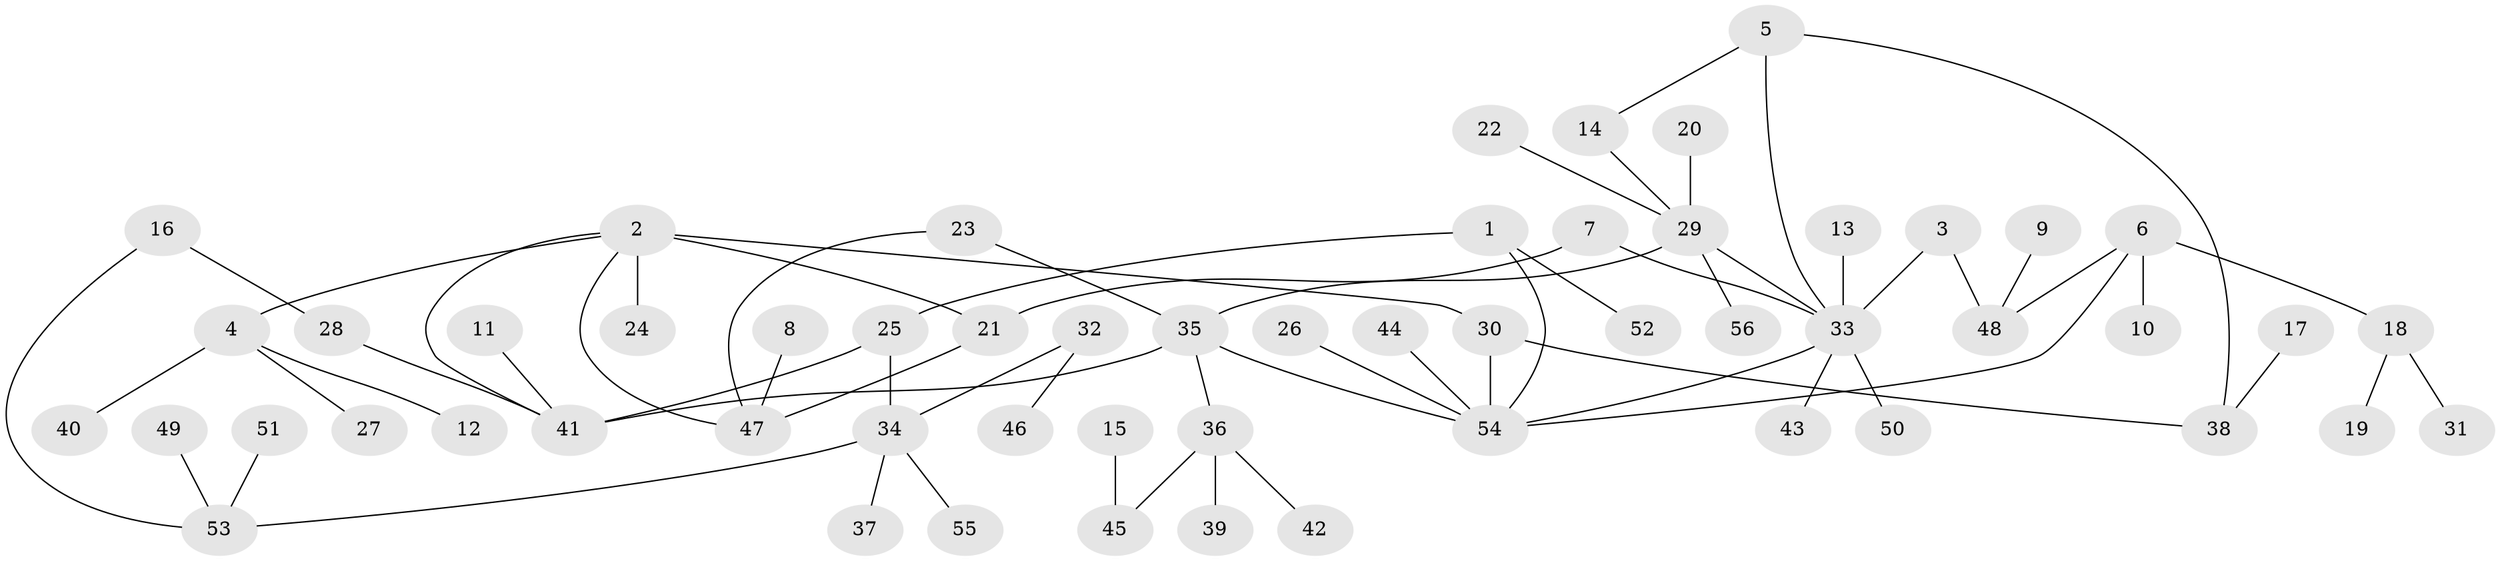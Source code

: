 // original degree distribution, {4: 0.0990990990990991, 5: 0.036036036036036036, 6: 0.018018018018018018, 7: 0.018018018018018018, 3: 0.14414414414414414, 2: 0.2702702702702703, 1: 0.4144144144144144}
// Generated by graph-tools (version 1.1) at 2025/49/03/09/25 03:49:21]
// undirected, 56 vertices, 65 edges
graph export_dot {
graph [start="1"]
  node [color=gray90,style=filled];
  1;
  2;
  3;
  4;
  5;
  6;
  7;
  8;
  9;
  10;
  11;
  12;
  13;
  14;
  15;
  16;
  17;
  18;
  19;
  20;
  21;
  22;
  23;
  24;
  25;
  26;
  27;
  28;
  29;
  30;
  31;
  32;
  33;
  34;
  35;
  36;
  37;
  38;
  39;
  40;
  41;
  42;
  43;
  44;
  45;
  46;
  47;
  48;
  49;
  50;
  51;
  52;
  53;
  54;
  55;
  56;
  1 -- 25 [weight=1.0];
  1 -- 52 [weight=1.0];
  1 -- 54 [weight=1.0];
  2 -- 4 [weight=1.0];
  2 -- 21 [weight=1.0];
  2 -- 24 [weight=1.0];
  2 -- 30 [weight=2.0];
  2 -- 41 [weight=1.0];
  2 -- 47 [weight=1.0];
  3 -- 33 [weight=1.0];
  3 -- 48 [weight=1.0];
  4 -- 12 [weight=1.0];
  4 -- 27 [weight=1.0];
  4 -- 40 [weight=1.0];
  5 -- 14 [weight=1.0];
  5 -- 33 [weight=1.0];
  5 -- 38 [weight=1.0];
  6 -- 10 [weight=1.0];
  6 -- 18 [weight=1.0];
  6 -- 48 [weight=1.0];
  6 -- 54 [weight=1.0];
  7 -- 21 [weight=1.0];
  7 -- 33 [weight=1.0];
  8 -- 47 [weight=1.0];
  9 -- 48 [weight=1.0];
  11 -- 41 [weight=1.0];
  13 -- 33 [weight=1.0];
  14 -- 29 [weight=1.0];
  15 -- 45 [weight=1.0];
  16 -- 28 [weight=1.0];
  16 -- 53 [weight=1.0];
  17 -- 38 [weight=1.0];
  18 -- 19 [weight=1.0];
  18 -- 31 [weight=1.0];
  20 -- 29 [weight=1.0];
  21 -- 47 [weight=1.0];
  22 -- 29 [weight=1.0];
  23 -- 35 [weight=1.0];
  23 -- 47 [weight=1.0];
  25 -- 34 [weight=1.0];
  25 -- 41 [weight=1.0];
  26 -- 54 [weight=1.0];
  28 -- 41 [weight=1.0];
  29 -- 33 [weight=1.0];
  29 -- 35 [weight=1.0];
  29 -- 56 [weight=1.0];
  30 -- 38 [weight=1.0];
  30 -- 54 [weight=1.0];
  32 -- 34 [weight=1.0];
  32 -- 46 [weight=1.0];
  33 -- 43 [weight=1.0];
  33 -- 50 [weight=1.0];
  33 -- 54 [weight=1.0];
  34 -- 37 [weight=1.0];
  34 -- 53 [weight=1.0];
  34 -- 55 [weight=1.0];
  35 -- 36 [weight=1.0];
  35 -- 41 [weight=1.0];
  35 -- 54 [weight=1.0];
  36 -- 39 [weight=1.0];
  36 -- 42 [weight=1.0];
  36 -- 45 [weight=1.0];
  44 -- 54 [weight=1.0];
  49 -- 53 [weight=1.0];
  51 -- 53 [weight=1.0];
}
